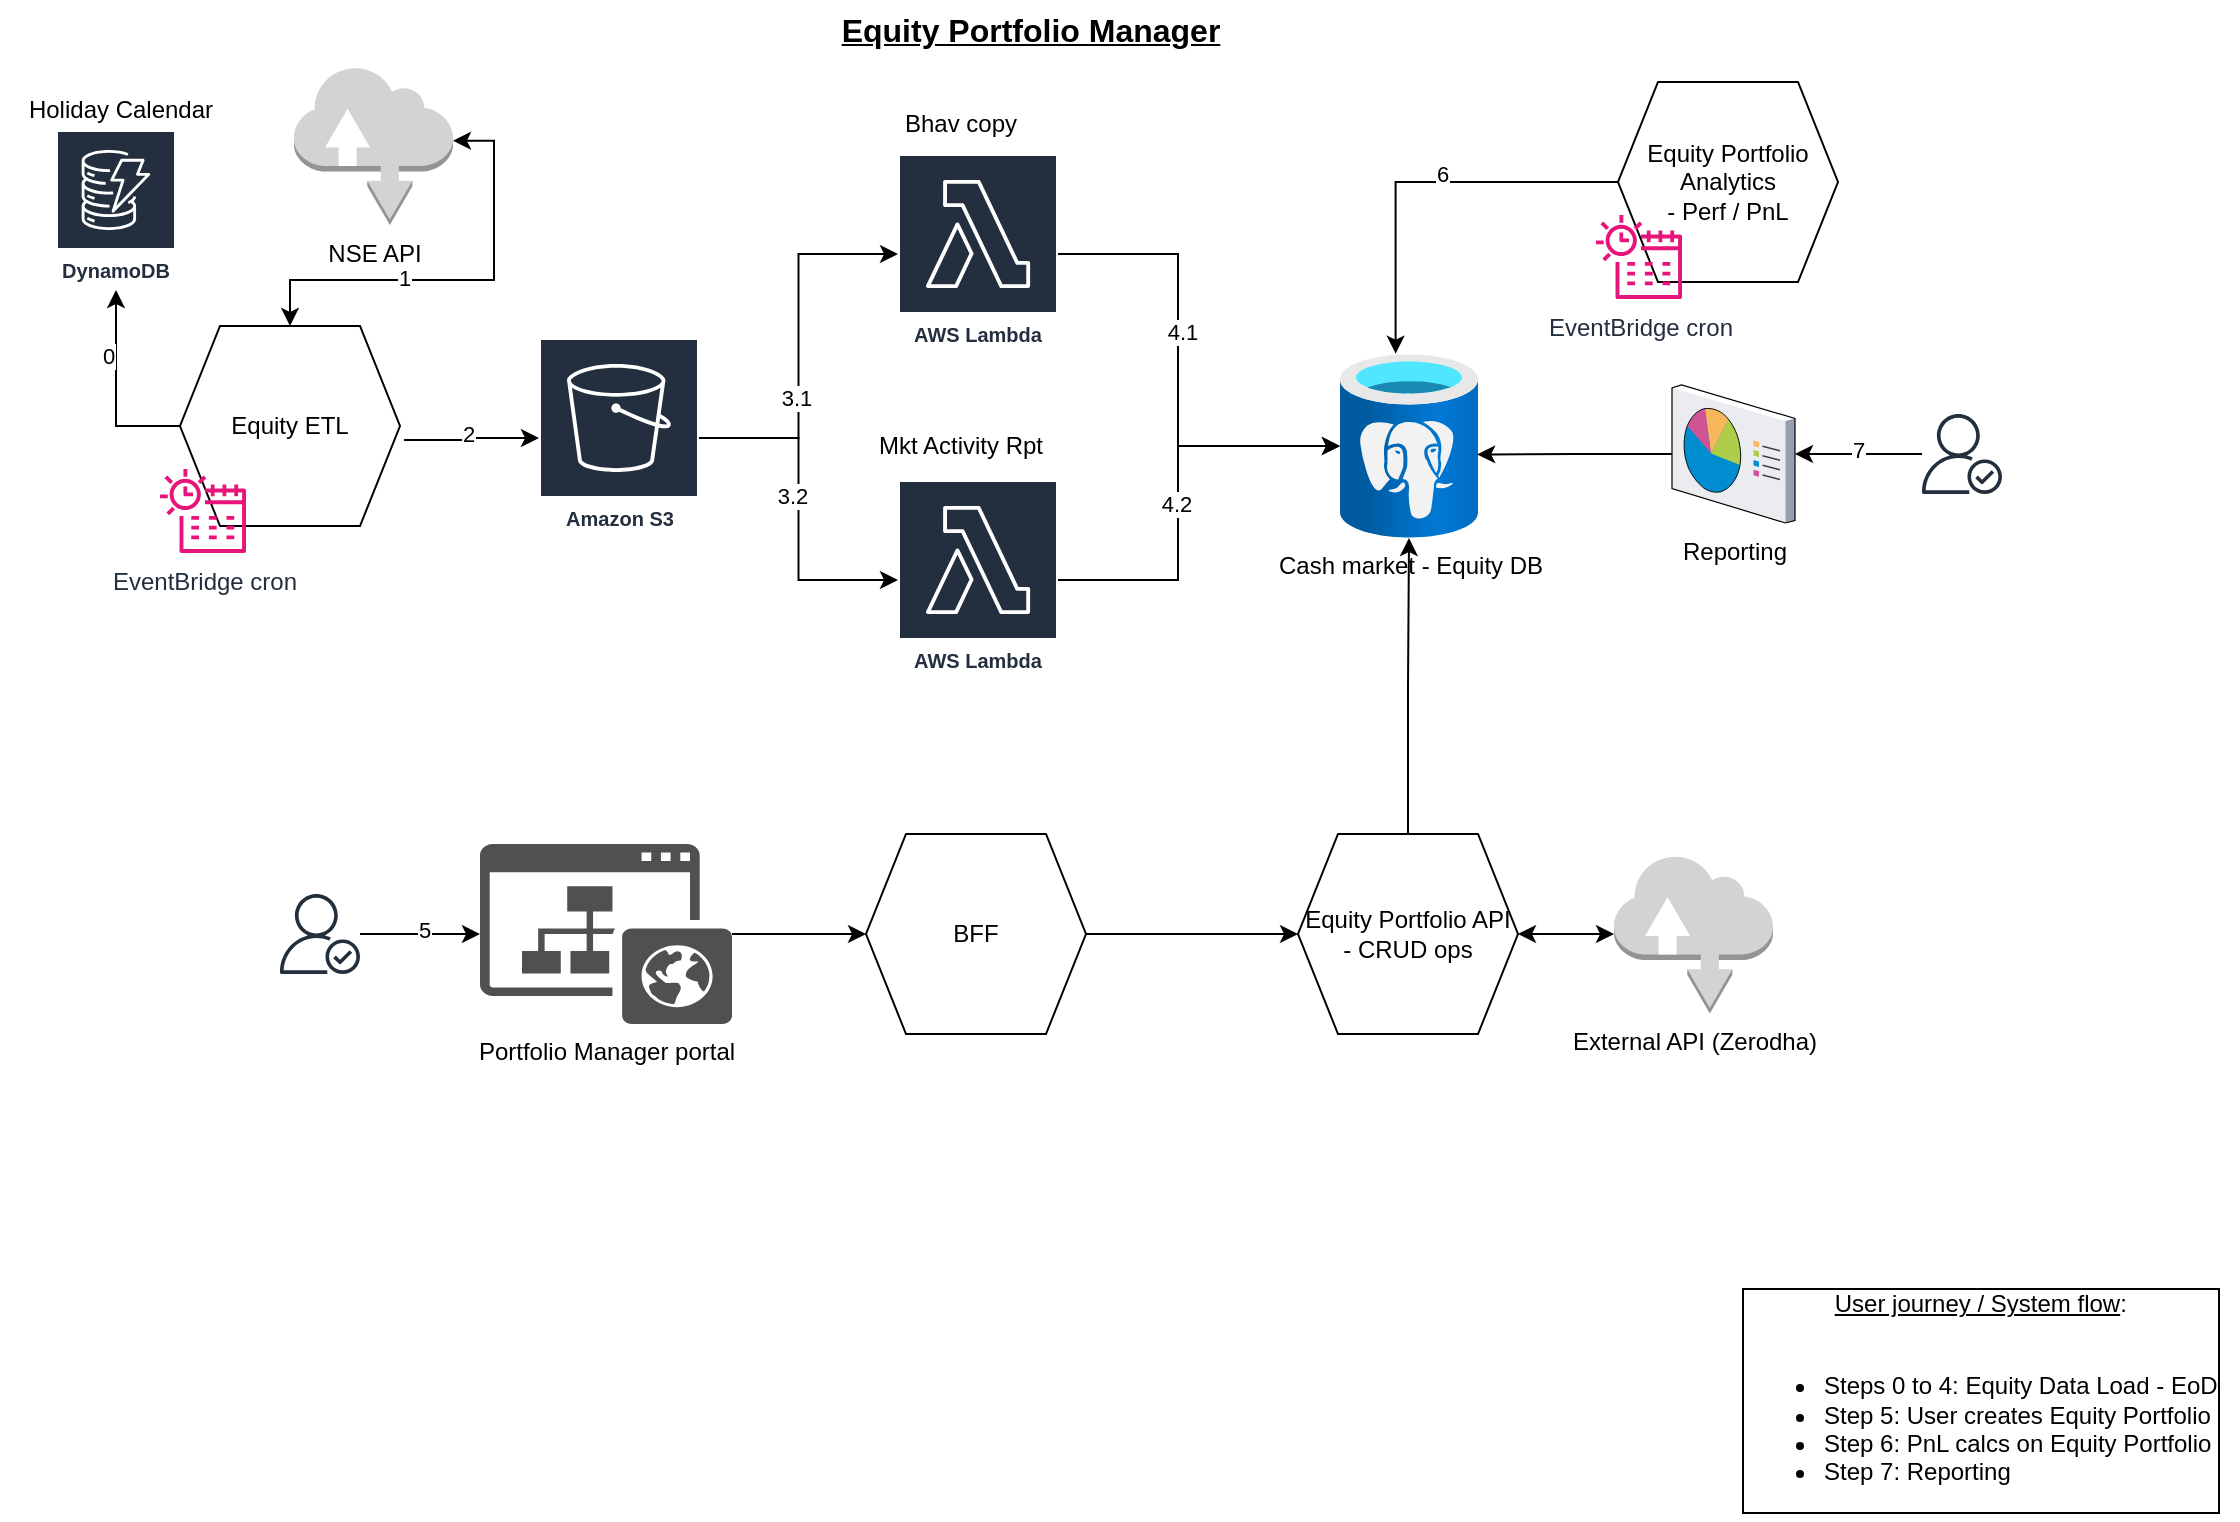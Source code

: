 <mxfile version="27.0.5">
  <diagram name="Page-1" id="cXd0sfYk0e387lVx6mkU">
    <mxGraphModel dx="1350" dy="892" grid="1" gridSize="10" guides="1" tooltips="1" connect="1" arrows="1" fold="1" page="1" pageScale="1" pageWidth="1169" pageHeight="827" math="0" shadow="0">
      <root>
        <mxCell id="0" />
        <mxCell id="1" parent="0" />
        <mxCell id="r9xSZtWU8qoyKYj_AdFr-1" style="edgeStyle=orthogonalEdgeStyle;rounded=0;orthogonalLoop=1;jettySize=auto;html=1;exitX=1.018;exitY=0.57;exitDx=0;exitDy=0;exitPerimeter=0;" edge="1" parent="1" source="r9xSZtWU8qoyKYj_AdFr-35" target="r9xSZtWU8qoyKYj_AdFr-16">
          <mxGeometry relative="1" as="geometry">
            <mxPoint x="310.507" y="208" as="targetPoint" />
          </mxGeometry>
        </mxCell>
        <mxCell id="r9xSZtWU8qoyKYj_AdFr-2" value="2" style="edgeLabel;html=1;align=center;verticalAlign=middle;resizable=0;points=[];" vertex="1" connectable="0" parent="r9xSZtWU8qoyKYj_AdFr-1">
          <mxGeometry x="-0.081" y="3" relative="1" as="geometry">
            <mxPoint as="offset" />
          </mxGeometry>
        </mxCell>
        <mxCell id="r9xSZtWU8qoyKYj_AdFr-3" style="edgeStyle=orthogonalEdgeStyle;rounded=0;orthogonalLoop=1;jettySize=auto;html=1;" edge="1" parent="1" source="r9xSZtWU8qoyKYj_AdFr-35" target="r9xSZtWU8qoyKYj_AdFr-12">
          <mxGeometry relative="1" as="geometry" />
        </mxCell>
        <mxCell id="r9xSZtWU8qoyKYj_AdFr-4" value="0" style="edgeLabel;html=1;align=center;verticalAlign=middle;resizable=0;points=[];" vertex="1" connectable="0" parent="r9xSZtWU8qoyKYj_AdFr-3">
          <mxGeometry x="0.339" y="4" relative="1" as="geometry">
            <mxPoint as="offset" />
          </mxGeometry>
        </mxCell>
        <mxCell id="r9xSZtWU8qoyKYj_AdFr-5" style="edgeStyle=orthogonalEdgeStyle;rounded=0;orthogonalLoop=1;jettySize=auto;html=1;startArrow=classic;startFill=1;entryX=1;entryY=0.47;entryDx=0;entryDy=0;entryPerimeter=0;" edge="1" parent="1" source="r9xSZtWU8qoyKYj_AdFr-35" target="r9xSZtWU8qoyKYj_AdFr-18">
          <mxGeometry relative="1" as="geometry">
            <mxPoint x="291" y="79" as="targetPoint" />
            <Array as="points">
              <mxPoint x="186" y="140" />
              <mxPoint x="288" y="140" />
              <mxPoint x="288" y="70" />
            </Array>
          </mxGeometry>
        </mxCell>
        <mxCell id="r9xSZtWU8qoyKYj_AdFr-6" value="1" style="edgeLabel;html=1;align=center;verticalAlign=middle;resizable=0;points=[];" vertex="1" connectable="0" parent="r9xSZtWU8qoyKYj_AdFr-5">
          <mxGeometry x="-0.26" y="1" relative="1" as="geometry">
            <mxPoint as="offset" />
          </mxGeometry>
        </mxCell>
        <mxCell id="r9xSZtWU8qoyKYj_AdFr-7" value="" style="edgeStyle=orthogonalEdgeStyle;rounded=0;orthogonalLoop=1;jettySize=auto;html=1;" edge="1" parent="1" source="r9xSZtWU8qoyKYj_AdFr-16" target="r9xSZtWU8qoyKYj_AdFr-17">
          <mxGeometry relative="1" as="geometry">
            <mxPoint x="385.493" y="208" as="sourcePoint" />
            <mxPoint x="481" y="211" as="targetPoint" />
          </mxGeometry>
        </mxCell>
        <mxCell id="r9xSZtWU8qoyKYj_AdFr-8" value="3.1" style="edgeLabel;html=1;align=center;verticalAlign=middle;resizable=0;points=[];" vertex="1" connectable="0" parent="r9xSZtWU8qoyKYj_AdFr-7">
          <mxGeometry x="-0.271" y="2" relative="1" as="geometry">
            <mxPoint as="offset" />
          </mxGeometry>
        </mxCell>
        <mxCell id="r9xSZtWU8qoyKYj_AdFr-9" value="" style="edgeStyle=orthogonalEdgeStyle;rounded=0;orthogonalLoop=1;jettySize=auto;html=1;" edge="1" parent="1" source="r9xSZtWU8qoyKYj_AdFr-17" target="r9xSZtWU8qoyKYj_AdFr-11">
          <mxGeometry relative="1" as="geometry">
            <mxPoint x="550" y="211" as="sourcePoint" />
            <Array as="points">
              <mxPoint x="630" y="127" />
              <mxPoint x="630" y="223" />
            </Array>
          </mxGeometry>
        </mxCell>
        <mxCell id="r9xSZtWU8qoyKYj_AdFr-10" value="4.1" style="edgeLabel;html=1;align=center;verticalAlign=middle;resizable=0;points=[];" vertex="1" connectable="0" parent="r9xSZtWU8qoyKYj_AdFr-9">
          <mxGeometry x="-0.167" y="2" relative="1" as="geometry">
            <mxPoint as="offset" />
          </mxGeometry>
        </mxCell>
        <mxCell id="r9xSZtWU8qoyKYj_AdFr-11" value="Cash market - Equity DB" style="image;aspect=fixed;html=1;points=[];align=center;fontSize=12;image=img/lib/azure2/databases/Azure_Database_PostgreSQL_Server.svg;" vertex="1" parent="1">
          <mxGeometry x="711" y="177" width="69" height="92" as="geometry" />
        </mxCell>
        <mxCell id="r9xSZtWU8qoyKYj_AdFr-12" value="DynamoDB" style="sketch=0;outlineConnect=0;fontColor=#232F3E;gradientColor=none;strokeColor=#ffffff;fillColor=#232F3E;dashed=0;verticalLabelPosition=middle;verticalAlign=bottom;align=center;html=1;whiteSpace=wrap;fontSize=10;fontStyle=1;spacing=3;shape=mxgraph.aws4.productIcon;prIcon=mxgraph.aws4.dynamodb;" vertex="1" parent="1">
          <mxGeometry x="69" y="65" width="60" height="80" as="geometry" />
        </mxCell>
        <mxCell id="r9xSZtWU8qoyKYj_AdFr-13" value="Holiday Calendar" style="text;html=1;align=center;verticalAlign=middle;resizable=0;points=[];autosize=1;strokeColor=none;fillColor=none;" vertex="1" parent="1">
          <mxGeometry x="41" y="40" width="120" height="30" as="geometry" />
        </mxCell>
        <mxCell id="r9xSZtWU8qoyKYj_AdFr-14" style="edgeStyle=orthogonalEdgeStyle;rounded=0;orthogonalLoop=1;jettySize=auto;html=1;" edge="1" parent="1" source="r9xSZtWU8qoyKYj_AdFr-16" target="r9xSZtWU8qoyKYj_AdFr-21">
          <mxGeometry relative="1" as="geometry" />
        </mxCell>
        <mxCell id="r9xSZtWU8qoyKYj_AdFr-15" value="3.2" style="edgeLabel;html=1;align=center;verticalAlign=middle;resizable=0;points=[];" vertex="1" connectable="0" parent="r9xSZtWU8qoyKYj_AdFr-14">
          <mxGeometry x="-0.08" y="-4" relative="1" as="geometry">
            <mxPoint as="offset" />
          </mxGeometry>
        </mxCell>
        <mxCell id="r9xSZtWU8qoyKYj_AdFr-16" value="Amazon S3" style="sketch=0;outlineConnect=0;fontColor=#232F3E;gradientColor=none;strokeColor=#ffffff;fillColor=#232F3E;dashed=0;verticalLabelPosition=middle;verticalAlign=bottom;align=center;html=1;whiteSpace=wrap;fontSize=10;fontStyle=1;spacing=3;shape=mxgraph.aws4.productIcon;prIcon=mxgraph.aws4.s3;" vertex="1" parent="1">
          <mxGeometry x="310.5" y="169" width="80" height="100" as="geometry" />
        </mxCell>
        <mxCell id="r9xSZtWU8qoyKYj_AdFr-17" value="AWS Lambda" style="sketch=0;outlineConnect=0;fontColor=#232F3E;gradientColor=none;strokeColor=#ffffff;fillColor=#232F3E;dashed=0;verticalLabelPosition=middle;verticalAlign=bottom;align=center;html=1;whiteSpace=wrap;fontSize=10;fontStyle=1;spacing=3;shape=mxgraph.aws4.productIcon;prIcon=mxgraph.aws4.lambda;" vertex="1" parent="1">
          <mxGeometry x="490" y="77" width="80" height="100" as="geometry" />
        </mxCell>
        <mxCell id="r9xSZtWU8qoyKYj_AdFr-18" value="NSE API" style="outlineConnect=0;dashed=0;verticalLabelPosition=bottom;verticalAlign=top;align=center;html=1;shape=mxgraph.aws3.internet;fillColor=#D2D3D3;gradientColor=none;" vertex="1" parent="1">
          <mxGeometry x="188" y="33" width="79.5" height="79.5" as="geometry" />
        </mxCell>
        <mxCell id="r9xSZtWU8qoyKYj_AdFr-19" style="edgeStyle=orthogonalEdgeStyle;rounded=0;orthogonalLoop=1;jettySize=auto;html=1;" edge="1" parent="1" source="r9xSZtWU8qoyKYj_AdFr-21" target="r9xSZtWU8qoyKYj_AdFr-11">
          <mxGeometry relative="1" as="geometry">
            <Array as="points">
              <mxPoint x="630" y="290" />
              <mxPoint x="630" y="223" />
            </Array>
          </mxGeometry>
        </mxCell>
        <mxCell id="r9xSZtWU8qoyKYj_AdFr-20" value="4.2" style="edgeLabel;html=1;align=center;verticalAlign=middle;resizable=0;points=[];" vertex="1" connectable="0" parent="r9xSZtWU8qoyKYj_AdFr-19">
          <mxGeometry x="-0.055" y="1" relative="1" as="geometry">
            <mxPoint as="offset" />
          </mxGeometry>
        </mxCell>
        <mxCell id="r9xSZtWU8qoyKYj_AdFr-21" value="AWS Lambda" style="sketch=0;outlineConnect=0;fontColor=#232F3E;gradientColor=none;strokeColor=#ffffff;fillColor=#232F3E;dashed=0;verticalLabelPosition=middle;verticalAlign=bottom;align=center;html=1;whiteSpace=wrap;fontSize=10;fontStyle=1;spacing=3;shape=mxgraph.aws4.productIcon;prIcon=mxgraph.aws4.lambda;" vertex="1" parent="1">
          <mxGeometry x="490" y="240" width="80" height="100" as="geometry" />
        </mxCell>
        <mxCell id="r9xSZtWU8qoyKYj_AdFr-22" value="Bhav copy" style="text;html=1;align=center;verticalAlign=middle;resizable=0;points=[];autosize=1;strokeColor=none;fillColor=none;" vertex="1" parent="1">
          <mxGeometry x="481" y="47" width="80" height="30" as="geometry" />
        </mxCell>
        <mxCell id="r9xSZtWU8qoyKYj_AdFr-23" value="Mkt Activity Rpt" style="text;html=1;align=center;verticalAlign=middle;resizable=0;points=[];autosize=1;strokeColor=none;fillColor=none;" vertex="1" parent="1">
          <mxGeometry x="466" y="208" width="110" height="30" as="geometry" />
        </mxCell>
        <mxCell id="r9xSZtWU8qoyKYj_AdFr-24" value="" style="shape=image;html=1;verticalAlign=top;verticalLabelPosition=bottom;labelBackgroundColor=#ffffff;imageAspect=0;aspect=fixed;image=https://cdn2.iconfinder.com/data/icons/boxicons-logos/24/bxl-spring-boot-128.png" vertex="1" parent="1">
          <mxGeometry x="567" y="240" width="28" height="28" as="geometry" />
        </mxCell>
        <mxCell id="r9xSZtWU8qoyKYj_AdFr-25" style="edgeStyle=orthogonalEdgeStyle;rounded=0;orthogonalLoop=1;jettySize=auto;html=1;exitX=0.5;exitY=0;exitDx=0;exitDy=0;" edge="1" parent="1" source="r9xSZtWU8qoyKYj_AdFr-27" target="r9xSZtWU8qoyKYj_AdFr-11">
          <mxGeometry relative="1" as="geometry" />
        </mxCell>
        <mxCell id="r9xSZtWU8qoyKYj_AdFr-26" value="" style="edgeStyle=orthogonalEdgeStyle;rounded=0;orthogonalLoop=1;jettySize=auto;html=1;startArrow=classic;startFill=1;" edge="1" parent="1" source="r9xSZtWU8qoyKYj_AdFr-27" target="r9xSZtWU8qoyKYj_AdFr-33">
          <mxGeometry relative="1" as="geometry" />
        </mxCell>
        <mxCell id="r9xSZtWU8qoyKYj_AdFr-27" value="Equity Portfolio API&lt;div&gt;- CRUD ops&lt;/div&gt;" style="shape=hexagon;perimeter=hexagonPerimeter2;whiteSpace=wrap;html=1;fixedSize=1;" vertex="1" parent="1">
          <mxGeometry x="690" y="417" width="110" height="100" as="geometry" />
        </mxCell>
        <mxCell id="r9xSZtWU8qoyKYj_AdFr-28" value="" style="edgeStyle=orthogonalEdgeStyle;rounded=0;orthogonalLoop=1;jettySize=auto;html=1;" edge="1" parent="1" source="r9xSZtWU8qoyKYj_AdFr-53" target="r9xSZtWU8qoyKYj_AdFr-27">
          <mxGeometry relative="1" as="geometry" />
        </mxCell>
        <mxCell id="r9xSZtWU8qoyKYj_AdFr-29" style="edgeStyle=orthogonalEdgeStyle;rounded=0;orthogonalLoop=1;jettySize=auto;html=1;entryX=0;entryY=0.5;entryDx=0;entryDy=0;" edge="1" parent="1" source="r9xSZtWU8qoyKYj_AdFr-30" target="r9xSZtWU8qoyKYj_AdFr-53">
          <mxGeometry relative="1" as="geometry" />
        </mxCell>
        <mxCell id="r9xSZtWU8qoyKYj_AdFr-30" value="Portfolio Manager portal" style="sketch=0;pointerEvents=1;shadow=0;dashed=0;html=1;strokeColor=none;fillColor=#505050;labelPosition=center;verticalLabelPosition=bottom;verticalAlign=top;outlineConnect=0;align=center;shape=mxgraph.office.sites.website_public;" vertex="1" parent="1">
          <mxGeometry x="281" y="422" width="126" height="90" as="geometry" />
        </mxCell>
        <mxCell id="r9xSZtWU8qoyKYj_AdFr-31" value="" style="shape=image;html=1;verticalAlign=top;verticalLabelPosition=bottom;labelBackgroundColor=#ffffff;imageAspect=0;aspect=fixed;image=https://cdn2.iconfinder.com/data/icons/boxicons-logos/24/bxl-spring-boot-128.png" vertex="1" parent="1">
          <mxGeometry x="567" y="77" width="28" height="28" as="geometry" />
        </mxCell>
        <mxCell id="r9xSZtWU8qoyKYj_AdFr-32" value="" style="shape=image;html=1;verticalAlign=top;verticalLabelPosition=bottom;labelBackgroundColor=#ffffff;imageAspect=0;aspect=fixed;image=https://cdn2.iconfinder.com/data/icons/boxicons-logos/24/bxl-spring-boot-128.png" vertex="1" parent="1">
          <mxGeometry x="750" y="417" width="28" height="28" as="geometry" />
        </mxCell>
        <mxCell id="r9xSZtWU8qoyKYj_AdFr-33" value="External API (Zerodha)" style="outlineConnect=0;dashed=0;verticalLabelPosition=bottom;verticalAlign=top;align=center;html=1;shape=mxgraph.aws3.internet;fillColor=#D2D3D3;gradientColor=none;" vertex="1" parent="1">
          <mxGeometry x="848" y="427.25" width="79.5" height="79.5" as="geometry" />
        </mxCell>
        <mxCell id="r9xSZtWU8qoyKYj_AdFr-34" value="" style="group" vertex="1" connectable="0" parent="1">
          <mxGeometry x="121" y="163" width="120" height="135" as="geometry" />
        </mxCell>
        <mxCell id="r9xSZtWU8qoyKYj_AdFr-35" value="Equity ETL" style="shape=hexagon;perimeter=hexagonPerimeter2;whiteSpace=wrap;html=1;fixedSize=1;" vertex="1" parent="r9xSZtWU8qoyKYj_AdFr-34">
          <mxGeometry x="10" width="110" height="100" as="geometry" />
        </mxCell>
        <mxCell id="r9xSZtWU8qoyKYj_AdFr-36" value="" style="shape=image;html=1;verticalAlign=top;verticalLabelPosition=bottom;labelBackgroundColor=#ffffff;imageAspect=0;aspect=fixed;image=https://cdn2.iconfinder.com/data/icons/boxicons-logos/24/bxl-spring-boot-128.png" vertex="1" parent="r9xSZtWU8qoyKYj_AdFr-34">
          <mxGeometry x="70" width="28" height="28" as="geometry" />
        </mxCell>
        <mxCell id="r9xSZtWU8qoyKYj_AdFr-37" value="EventBridge cron" style="sketch=0;outlineConnect=0;fontColor=#232F3E;gradientColor=none;fillColor=#E7157B;strokeColor=none;dashed=0;verticalLabelPosition=bottom;verticalAlign=top;align=center;html=1;fontSize=12;fontStyle=0;aspect=fixed;pointerEvents=1;shape=mxgraph.aws4.eventbridge_scheduler;" vertex="1" parent="r9xSZtWU8qoyKYj_AdFr-34">
          <mxGeometry y="71" width="43" height="43" as="geometry" />
        </mxCell>
        <mxCell id="r9xSZtWU8qoyKYj_AdFr-38" value="" style="group" vertex="1" connectable="0" parent="1">
          <mxGeometry x="840" y="41" width="120" height="112" as="geometry" />
        </mxCell>
        <mxCell id="r9xSZtWU8qoyKYj_AdFr-39" value="Equity Portfolio Analytics&lt;div&gt;- Perf / PnL&lt;/div&gt;" style="shape=hexagon;perimeter=hexagonPerimeter2;whiteSpace=wrap;html=1;fixedSize=1;" vertex="1" parent="r9xSZtWU8qoyKYj_AdFr-38">
          <mxGeometry x="10" width="110" height="100" as="geometry" />
        </mxCell>
        <mxCell id="r9xSZtWU8qoyKYj_AdFr-40" value="" style="shape=image;html=1;verticalAlign=top;verticalLabelPosition=bottom;labelBackgroundColor=#ffffff;imageAspect=0;aspect=fixed;image=https://cdn2.iconfinder.com/data/icons/boxicons-logos/24/bxl-spring-boot-128.png" vertex="1" parent="r9xSZtWU8qoyKYj_AdFr-38">
          <mxGeometry x="70" width="28" height="28" as="geometry" />
        </mxCell>
        <mxCell id="r9xSZtWU8qoyKYj_AdFr-41" value="EventBridge cron" style="sketch=0;outlineConnect=0;fontColor=#232F3E;gradientColor=none;fillColor=#E7157B;strokeColor=none;dashed=0;verticalLabelPosition=bottom;verticalAlign=top;align=center;html=1;fontSize=12;fontStyle=0;aspect=fixed;pointerEvents=1;shape=mxgraph.aws4.eventbridge_scheduler;" vertex="1" parent="r9xSZtWU8qoyKYj_AdFr-38">
          <mxGeometry x="-1" y="66" width="43" height="43" as="geometry" />
        </mxCell>
        <mxCell id="r9xSZtWU8qoyKYj_AdFr-42" style="edgeStyle=orthogonalEdgeStyle;rounded=0;orthogonalLoop=1;jettySize=auto;html=1;entryX=0.403;entryY=-0.002;entryDx=0;entryDy=0;entryPerimeter=0;" edge="1" parent="1" source="r9xSZtWU8qoyKYj_AdFr-39" target="r9xSZtWU8qoyKYj_AdFr-11">
          <mxGeometry relative="1" as="geometry" />
        </mxCell>
        <mxCell id="r9xSZtWU8qoyKYj_AdFr-43" value="6" style="edgeLabel;html=1;align=center;verticalAlign=middle;resizable=0;points=[];" vertex="1" connectable="0" parent="r9xSZtWU8qoyKYj_AdFr-42">
          <mxGeometry x="-0.107" y="-4" relative="1" as="geometry">
            <mxPoint as="offset" />
          </mxGeometry>
        </mxCell>
        <mxCell id="r9xSZtWU8qoyKYj_AdFr-44" value="Reporting" style="verticalLabelPosition=bottom;sketch=0;aspect=fixed;html=1;verticalAlign=top;strokeColor=none;align=center;outlineConnect=0;shape=mxgraph.citrix.reporting;" vertex="1" parent="1">
          <mxGeometry x="877" y="192.5" width="61.5" height="69" as="geometry" />
        </mxCell>
        <mxCell id="r9xSZtWU8qoyKYj_AdFr-45" value="" style="edgeStyle=orthogonalEdgeStyle;rounded=0;orthogonalLoop=1;jettySize=auto;html=1;" edge="1" parent="1" source="r9xSZtWU8qoyKYj_AdFr-47" target="r9xSZtWU8qoyKYj_AdFr-30">
          <mxGeometry relative="1" as="geometry" />
        </mxCell>
        <mxCell id="r9xSZtWU8qoyKYj_AdFr-46" value="5" style="edgeLabel;html=1;align=center;verticalAlign=middle;resizable=0;points=[];" vertex="1" connectable="0" parent="r9xSZtWU8qoyKYj_AdFr-45">
          <mxGeometry x="0.073" y="2" relative="1" as="geometry">
            <mxPoint as="offset" />
          </mxGeometry>
        </mxCell>
        <mxCell id="r9xSZtWU8qoyKYj_AdFr-47" value="" style="sketch=0;outlineConnect=0;fontColor=#232F3E;gradientColor=none;fillColor=#232F3D;strokeColor=none;dashed=0;verticalLabelPosition=bottom;verticalAlign=top;align=center;html=1;fontSize=12;fontStyle=0;aspect=fixed;pointerEvents=1;shape=mxgraph.aws4.authenticated_user;" vertex="1" parent="1">
          <mxGeometry x="181" y="447" width="40" height="40" as="geometry" />
        </mxCell>
        <mxCell id="r9xSZtWU8qoyKYj_AdFr-48" value="" style="edgeStyle=orthogonalEdgeStyle;rounded=0;orthogonalLoop=1;jettySize=auto;html=1;" edge="1" parent="1" source="r9xSZtWU8qoyKYj_AdFr-50" target="r9xSZtWU8qoyKYj_AdFr-44">
          <mxGeometry relative="1" as="geometry" />
        </mxCell>
        <mxCell id="r9xSZtWU8qoyKYj_AdFr-49" value="7" style="edgeLabel;html=1;align=center;verticalAlign=middle;resizable=0;points=[];" vertex="1" connectable="0" parent="r9xSZtWU8qoyKYj_AdFr-48">
          <mxGeometry x="0.023" y="-2" relative="1" as="geometry">
            <mxPoint as="offset" />
          </mxGeometry>
        </mxCell>
        <mxCell id="r9xSZtWU8qoyKYj_AdFr-50" value="" style="sketch=0;outlineConnect=0;fontColor=#232F3E;gradientColor=none;fillColor=#232F3D;strokeColor=none;dashed=0;verticalLabelPosition=bottom;verticalAlign=top;align=center;html=1;fontSize=12;fontStyle=0;aspect=fixed;pointerEvents=1;shape=mxgraph.aws4.authenticated_user;" vertex="1" parent="1">
          <mxGeometry x="1002" y="207" width="40" height="40" as="geometry" />
        </mxCell>
        <mxCell id="r9xSZtWU8qoyKYj_AdFr-51" style="edgeStyle=orthogonalEdgeStyle;rounded=0;orthogonalLoop=1;jettySize=auto;html=1;entryX=0.994;entryY=0.546;entryDx=0;entryDy=0;entryPerimeter=0;" edge="1" parent="1" source="r9xSZtWU8qoyKYj_AdFr-44" target="r9xSZtWU8qoyKYj_AdFr-11">
          <mxGeometry relative="1" as="geometry" />
        </mxCell>
        <mxCell id="r9xSZtWU8qoyKYj_AdFr-52" value="" style="group" vertex="1" connectable="0" parent="1">
          <mxGeometry x="474" y="417" width="110" height="100" as="geometry" />
        </mxCell>
        <mxCell id="r9xSZtWU8qoyKYj_AdFr-53" value="BFF" style="shape=hexagon;perimeter=hexagonPerimeter2;whiteSpace=wrap;html=1;fixedSize=1;" vertex="1" parent="r9xSZtWU8qoyKYj_AdFr-52">
          <mxGeometry width="110" height="100" as="geometry" />
        </mxCell>
        <mxCell id="r9xSZtWU8qoyKYj_AdFr-54" value="" style="shape=image;html=1;verticalAlign=top;verticalLabelPosition=bottom;labelBackgroundColor=#ffffff;imageAspect=0;aspect=fixed;image=https://cdn2.iconfinder.com/data/icons/boxicons-logos/24/bxl-spring-boot-128.png" vertex="1" parent="r9xSZtWU8qoyKYj_AdFr-52">
          <mxGeometry x="62" y="2" width="28" height="28" as="geometry" />
        </mxCell>
        <mxCell id="r9xSZtWU8qoyKYj_AdFr-55" value="Equity Portfolio Manager" style="text;html=1;align=center;verticalAlign=middle;resizable=0;points=[];autosize=1;strokeColor=none;fillColor=none;fontStyle=5;fontSize=16;" vertex="1" parent="1">
          <mxGeometry x="456" width="200" height="30" as="geometry" />
        </mxCell>
        <mxCell id="r9xSZtWU8qoyKYj_AdFr-56" value="&lt;div style=&quot;text-align: center;&quot;&gt;&lt;u&gt;User journey / System flow&lt;/u&gt;:&lt;span style=&quot;&quot;&gt;&lt;/span&gt;&lt;/div&gt;&lt;div style=&quot;text-align: center;&quot;&gt;&lt;br&gt;&lt;/div&gt;&lt;ul&gt;&lt;li&gt;&lt;span style=&quot;&quot;&gt;Steps 0 to 4: Equity Data Load - EoD&lt;/span&gt;&lt;/li&gt;&lt;li&gt;&lt;span style=&quot;&quot;&gt;Step 5: User creates Equity Portfolio&lt;/span&gt;&lt;/li&gt;&lt;li&gt;&lt;span style=&quot;&quot;&gt;Step 6: PnL calcs on Equity Portfolio&lt;/span&gt;&lt;/li&gt;&lt;li&gt;&lt;span style=&quot;background-color: transparent; color: light-dark(rgb(0, 0, 0), rgb(255, 255, 255));&quot;&gt;Step 7: Reporting&lt;/span&gt;&lt;/li&gt;&lt;/ul&gt;" style="text;html=1;align=left;verticalAlign=middle;rounded=0;labelBorderColor=default;whiteSpace=wrap;" vertex="1" parent="1">
          <mxGeometry x="910" y="640" width="250" height="120" as="geometry" />
        </mxCell>
        <mxCell id="r9xSZtWU8qoyKYj_AdFr-57" value="" style="shape=image;html=1;verticalAlign=top;verticalLabelPosition=bottom;labelBackgroundColor=#ffffff;imageAspect=0;aspect=fixed;image=https://cdn2.iconfinder.com/data/icons/boxicons-logos/24/bxl-javascript-128.png" vertex="1" parent="1">
          <mxGeometry x="393" y="417" width="38" height="38" as="geometry" />
        </mxCell>
      </root>
    </mxGraphModel>
  </diagram>
</mxfile>
